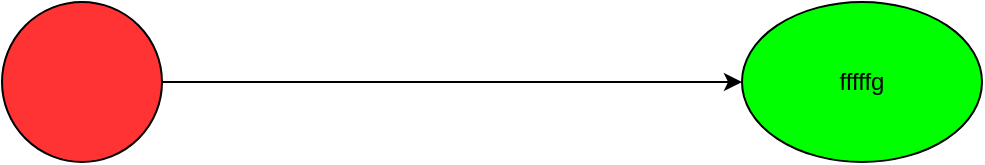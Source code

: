 <mxfile version="10.6.7" type="github"><diagram id="89MINYLntJLl_uCmJ4uT" name="Page-1"><mxGraphModel dx="767" dy="430" grid="1" gridSize="10" guides="1" tooltips="1" connect="1" arrows="1" fold="1" page="1" pageScale="1" pageWidth="827" pageHeight="1169" math="0" shadow="0"><root><mxCell id="0"/><mxCell id="1" parent="0"/><mxCell id="VJcQOfKpKjz8j36QK4Qy-3" style="edgeStyle=orthogonalEdgeStyle;rounded=0;orthogonalLoop=1;jettySize=auto;html=1;" parent="1" source="VJcQOfKpKjz8j36QK4Qy-1" target="VJcQOfKpKjz8j36QK4Qy-2" edge="1"><mxGeometry relative="1" as="geometry"/></mxCell><mxCell id="VJcQOfKpKjz8j36QK4Qy-1" value="" style="ellipse;whiteSpace=wrap;html=1;aspect=fixed;fillColor=#FF3333;" parent="1" vertex="1"><mxGeometry x="60" y="100" width="80" height="80" as="geometry"/></mxCell><mxCell id="VJcQOfKpKjz8j36QK4Qy-2" value="fffffg" style="ellipse;whiteSpace=wrap;html=1;fillColor=#00FF00;" parent="1" vertex="1"><mxGeometry x="430" y="100" width="120" height="80" as="geometry"/></mxCell></root></mxGraphModel></diagram></mxfile>